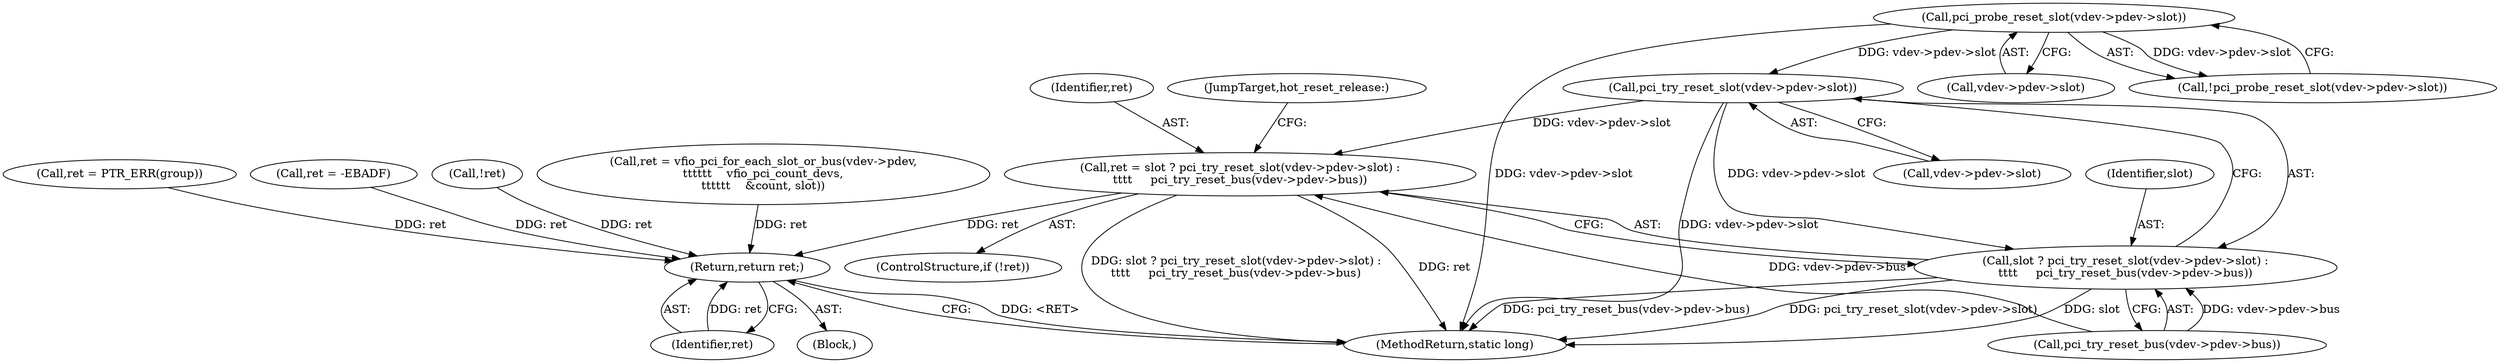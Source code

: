 digraph "0_linux_05692d7005a364add85c6e25a6c4447ce08f913a@pointer" {
"1001346" [label="(Call,pci_try_reset_slot(vdev->pdev->slot))"];
"1001144" [label="(Call,pci_probe_reset_slot(vdev->pdev->slot))"];
"1001342" [label="(Call,ret = slot ? pci_try_reset_slot(vdev->pdev->slot) :\n\t\t\t\t     pci_try_reset_bus(vdev->pdev->bus))"];
"1001375" [label="(Return,return ret;)"];
"1001344" [label="(Call,slot ? pci_try_reset_slot(vdev->pdev->slot) :\n\t\t\t\t     pci_try_reset_bus(vdev->pdev->bus))"];
"1001145" [label="(Call,vdev->pdev->slot)"];
"1001340" [label="(Call,!ret)"];
"1001376" [label="(Identifier,ret)"];
"1001345" [label="(Identifier,slot)"];
"1001346" [label="(Call,pci_try_reset_slot(vdev->pdev->slot))"];
"1001380" [label="(MethodReturn,static long)"];
"1001143" [label="(Call,!pci_probe_reset_slot(vdev->pdev->slot))"];
"1001358" [label="(JumpTarget,hot_reset_release:)"];
"1001352" [label="(Call,pci_try_reset_bus(vdev->pdev->bus))"];
"1001344" [label="(Call,slot ? pci_try_reset_slot(vdev->pdev->slot) :\n\t\t\t\t     pci_try_reset_bus(vdev->pdev->bus))"];
"1001375" [label="(Return,return ret;)"];
"1001164" [label="(Call,ret = vfio_pci_for_each_slot_or_bus(vdev->pdev,\n\t\t\t\t\t\t    vfio_pci_count_devs,\n\t\t\t\t\t\t    &count, slot))"];
"1001339" [label="(ControlStructure,if (!ret))"];
"1001100" [label="(Block,)"];
"1001342" [label="(Call,ret = slot ? pci_try_reset_slot(vdev->pdev->slot) :\n\t\t\t\t     pci_try_reset_bus(vdev->pdev->bus))"];
"1001347" [label="(Call,vdev->pdev->slot)"];
"1001292" [label="(Call,ret = PTR_ERR(group))"];
"1001275" [label="(Call,ret = -EBADF)"];
"1001144" [label="(Call,pci_probe_reset_slot(vdev->pdev->slot))"];
"1001343" [label="(Identifier,ret)"];
"1001346" -> "1001344"  [label="AST: "];
"1001346" -> "1001347"  [label="CFG: "];
"1001347" -> "1001346"  [label="AST: "];
"1001344" -> "1001346"  [label="CFG: "];
"1001346" -> "1001380"  [label="DDG: vdev->pdev->slot"];
"1001346" -> "1001342"  [label="DDG: vdev->pdev->slot"];
"1001346" -> "1001344"  [label="DDG: vdev->pdev->slot"];
"1001144" -> "1001346"  [label="DDG: vdev->pdev->slot"];
"1001144" -> "1001143"  [label="AST: "];
"1001144" -> "1001145"  [label="CFG: "];
"1001145" -> "1001144"  [label="AST: "];
"1001143" -> "1001144"  [label="CFG: "];
"1001144" -> "1001380"  [label="DDG: vdev->pdev->slot"];
"1001144" -> "1001143"  [label="DDG: vdev->pdev->slot"];
"1001342" -> "1001339"  [label="AST: "];
"1001342" -> "1001344"  [label="CFG: "];
"1001343" -> "1001342"  [label="AST: "];
"1001344" -> "1001342"  [label="AST: "];
"1001358" -> "1001342"  [label="CFG: "];
"1001342" -> "1001380"  [label="DDG: ret"];
"1001342" -> "1001380"  [label="DDG: slot ? pci_try_reset_slot(vdev->pdev->slot) :\n\t\t\t\t     pci_try_reset_bus(vdev->pdev->bus)"];
"1001352" -> "1001342"  [label="DDG: vdev->pdev->bus"];
"1001342" -> "1001375"  [label="DDG: ret"];
"1001375" -> "1001100"  [label="AST: "];
"1001375" -> "1001376"  [label="CFG: "];
"1001376" -> "1001375"  [label="AST: "];
"1001380" -> "1001375"  [label="CFG: "];
"1001375" -> "1001380"  [label="DDG: <RET>"];
"1001376" -> "1001375"  [label="DDG: ret"];
"1001164" -> "1001375"  [label="DDG: ret"];
"1001340" -> "1001375"  [label="DDG: ret"];
"1001275" -> "1001375"  [label="DDG: ret"];
"1001292" -> "1001375"  [label="DDG: ret"];
"1001344" -> "1001352"  [label="CFG: "];
"1001345" -> "1001344"  [label="AST: "];
"1001352" -> "1001344"  [label="AST: "];
"1001344" -> "1001380"  [label="DDG: pci_try_reset_bus(vdev->pdev->bus)"];
"1001344" -> "1001380"  [label="DDG: pci_try_reset_slot(vdev->pdev->slot)"];
"1001344" -> "1001380"  [label="DDG: slot"];
"1001352" -> "1001344"  [label="DDG: vdev->pdev->bus"];
}
